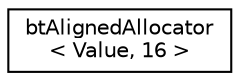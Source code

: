 digraph "Graphical Class Hierarchy"
{
  edge [fontname="Helvetica",fontsize="10",labelfontname="Helvetica",labelfontsize="10"];
  node [fontname="Helvetica",fontsize="10",shape=record];
  rankdir="LR";
  Node1 [label="btAlignedAllocator\l\< Value, 16 \>",height=0.2,width=0.4,color="black", fillcolor="white", style="filled",URL="$classbt_aligned_allocator.html"];
}
